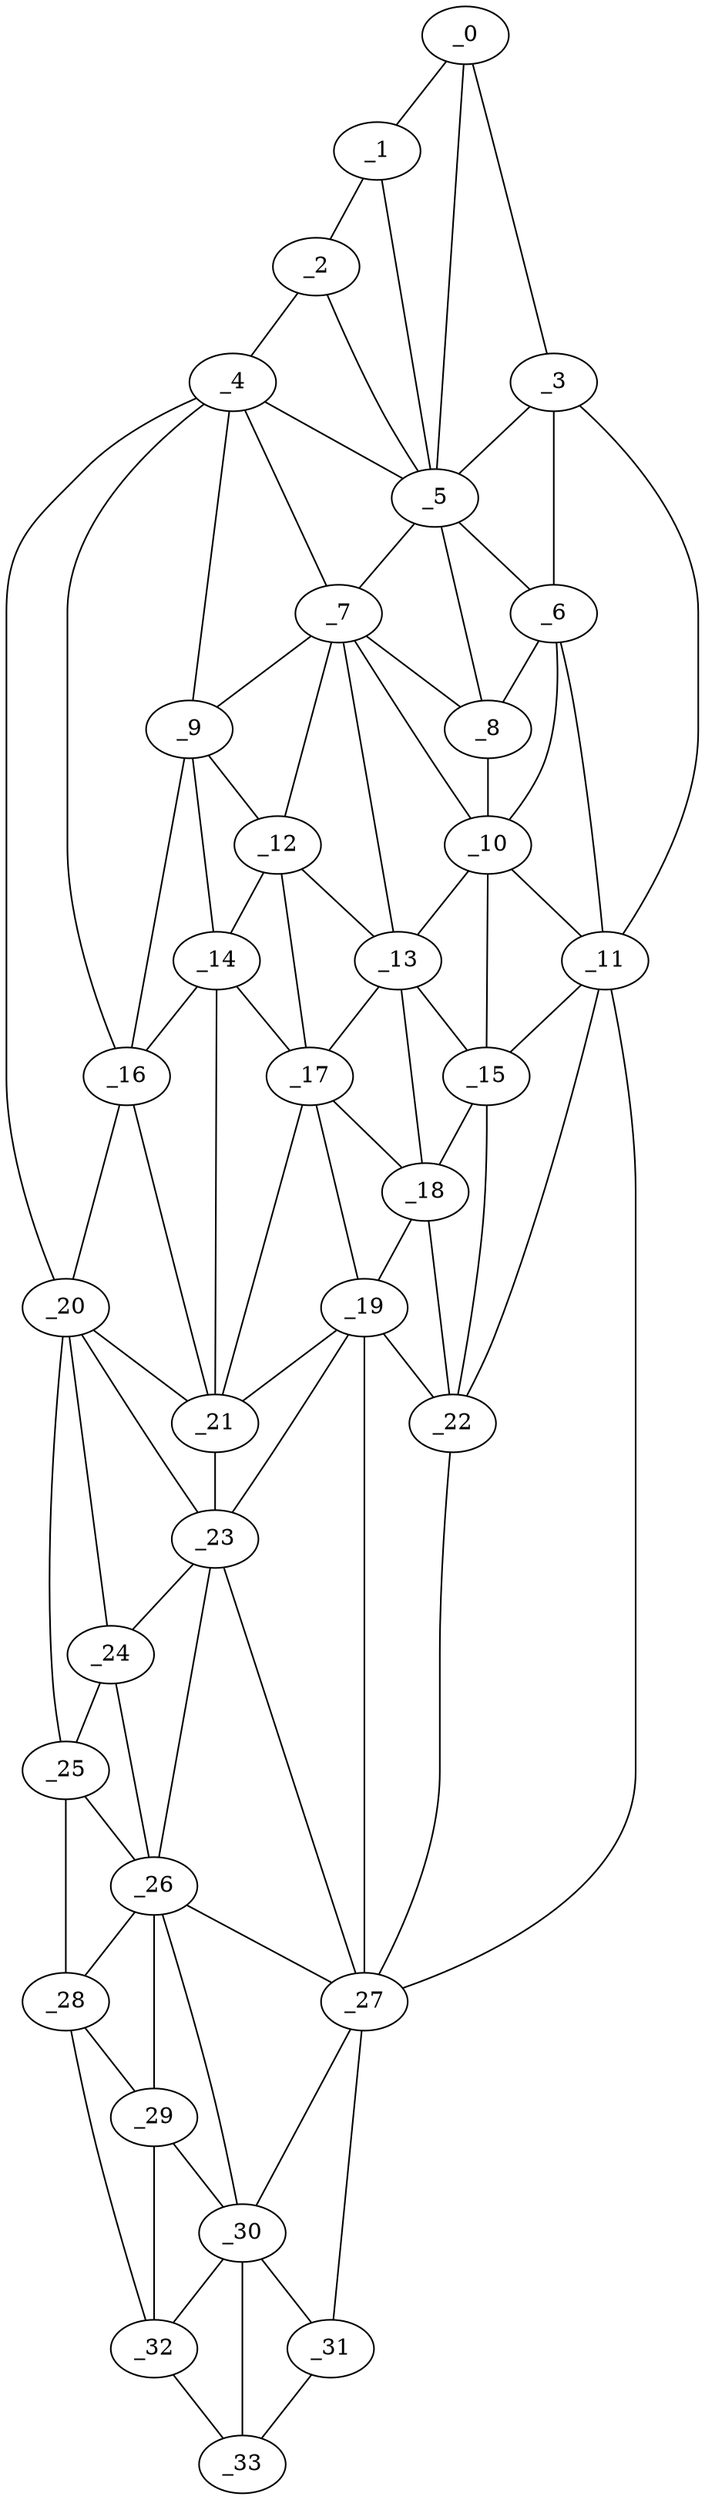 graph "obj6__320.gxl" {
	_0	 [x=6,
		y=77];
	_1	 [x=7,
		y=68];
	_0 -- _1	 [valence=1];
	_3	 [x=22,
		y=85];
	_0 -- _3	 [valence=1];
	_5	 [x=28,
		y=74];
	_0 -- _5	 [valence=2];
	_2	 [x=13,
		y=62];
	_1 -- _2	 [valence=1];
	_1 -- _5	 [valence=1];
	_4	 [x=23,
		y=57];
	_2 -- _4	 [valence=1];
	_2 -- _5	 [valence=2];
	_3 -- _5	 [valence=2];
	_6	 [x=41,
		y=90];
	_3 -- _6	 [valence=1];
	_11	 [x=51,
		y=94];
	_3 -- _11	 [valence=1];
	_4 -- _5	 [valence=1];
	_7	 [x=43,
		y=70];
	_4 -- _7	 [valence=1];
	_9	 [x=48,
		y=49];
	_4 -- _9	 [valence=2];
	_16	 [x=67,
		y=40];
	_4 -- _16	 [valence=2];
	_20	 [x=77,
		y=36];
	_4 -- _20	 [valence=1];
	_5 -- _6	 [valence=2];
	_5 -- _7	 [valence=2];
	_8	 [x=43,
		y=81];
	_5 -- _8	 [valence=2];
	_6 -- _8	 [valence=2];
	_10	 [x=48,
		y=81];
	_6 -- _10	 [valence=2];
	_6 -- _11	 [valence=2];
	_7 -- _8	 [valence=2];
	_7 -- _9	 [valence=1];
	_7 -- _10	 [valence=2];
	_12	 [x=57,
		y=61];
	_7 -- _12	 [valence=2];
	_13	 [x=58,
		y=75];
	_7 -- _13	 [valence=1];
	_8 -- _10	 [valence=2];
	_9 -- _12	 [valence=2];
	_14	 [x=60,
		y=44];
	_9 -- _14	 [valence=2];
	_9 -- _16	 [valence=2];
	_10 -- _11	 [valence=1];
	_10 -- _13	 [valence=1];
	_15	 [x=64,
		y=84];
	_10 -- _15	 [valence=2];
	_11 -- _15	 [valence=1];
	_22	 [x=78,
		y=79];
	_11 -- _22	 [valence=2];
	_27	 [x=100,
		y=72];
	_11 -- _27	 [valence=1];
	_12 -- _13	 [valence=2];
	_12 -- _14	 [valence=1];
	_17	 [x=67,
		y=64];
	_12 -- _17	 [valence=2];
	_13 -- _15	 [valence=2];
	_13 -- _17	 [valence=2];
	_18	 [x=71,
		y=77];
	_13 -- _18	 [valence=2];
	_14 -- _16	 [valence=2];
	_14 -- _17	 [valence=2];
	_21	 [x=78,
		y=58];
	_14 -- _21	 [valence=2];
	_15 -- _18	 [valence=2];
	_15 -- _22	 [valence=2];
	_16 -- _20	 [valence=2];
	_16 -- _21	 [valence=1];
	_17 -- _18	 [valence=2];
	_19	 [x=76,
		y=66];
	_17 -- _19	 [valence=1];
	_17 -- _21	 [valence=1];
	_18 -- _19	 [valence=2];
	_18 -- _22	 [valence=1];
	_19 -- _21	 [valence=2];
	_19 -- _22	 [valence=2];
	_23	 [x=87,
		y=54];
	_19 -- _23	 [valence=2];
	_19 -- _27	 [valence=1];
	_20 -- _21	 [valence=2];
	_20 -- _23	 [valence=1];
	_24	 [x=88,
		y=38];
	_20 -- _24	 [valence=1];
	_25	 [x=95,
		y=36];
	_20 -- _25	 [valence=1];
	_21 -- _23	 [valence=2];
	_22 -- _27	 [valence=2];
	_23 -- _24	 [valence=2];
	_26	 [x=97,
		y=46];
	_23 -- _26	 [valence=1];
	_23 -- _27	 [valence=2];
	_24 -- _25	 [valence=1];
	_24 -- _26	 [valence=2];
	_25 -- _26	 [valence=2];
	_28	 [x=105,
		y=39];
	_25 -- _28	 [valence=1];
	_26 -- _27	 [valence=2];
	_26 -- _28	 [valence=2];
	_29	 [x=111,
		y=42];
	_26 -- _29	 [valence=2];
	_30	 [x=117,
		y=57];
	_26 -- _30	 [valence=2];
	_27 -- _30	 [valence=1];
	_31	 [x=121,
		y=60];
	_27 -- _31	 [valence=1];
	_28 -- _29	 [valence=1];
	_32	 [x=123,
		y=47];
	_28 -- _32	 [valence=1];
	_29 -- _30	 [valence=1];
	_29 -- _32	 [valence=2];
	_30 -- _31	 [valence=2];
	_30 -- _32	 [valence=2];
	_33	 [x=125,
		y=56];
	_30 -- _33	 [valence=2];
	_31 -- _33	 [valence=1];
	_32 -- _33	 [valence=1];
}
